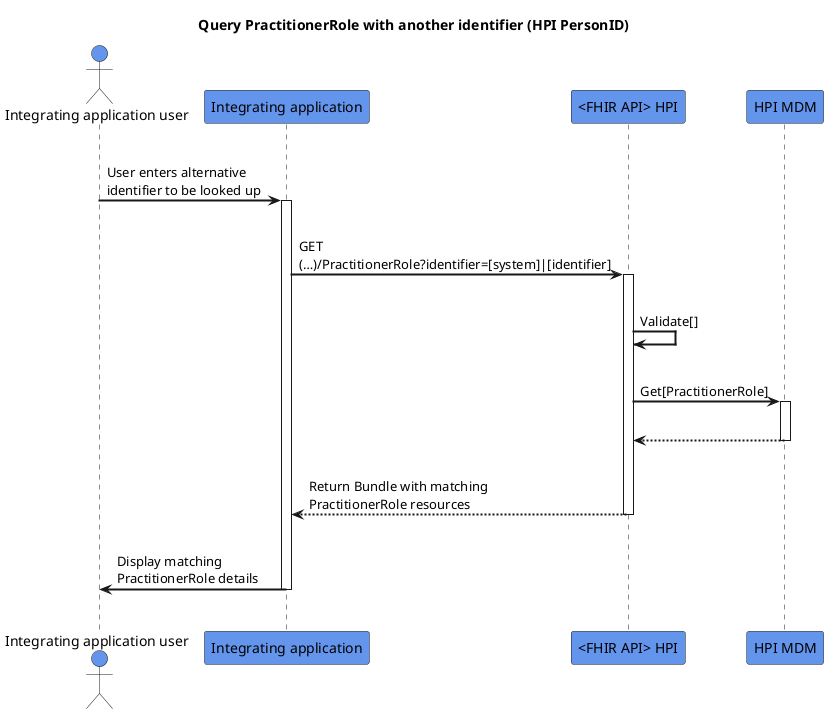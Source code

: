 @startuml
skinparam sequenceArrowThickness 2
skinparam roundcorner 5
skinparam maxmessagesize 180
skinparam sequenceParticipant bold
title Query PractitionerRole with another identifier (HPI PersonID)
actor "Integrating application user" as User #CornflowerBlue
participant "Integrating application" as A #CornflowerBlue
participant "<FHIR API> HPI" as B #CornflowerBlue
participant "HPI MDM" as C #CornflowerBlue
|||
User -> A: User enters alternative identifier to be looked up
activate A
|||
A -> B: GET (…)/PractitionerRole?identifier=[system]|[identifier]
activate B
|||
B -> B: Validate[]
|||
B -> C: Get[PractitionerRole]
activate C
|||

C -[dashed]-> B:  
deactivate C
|||
B -[dashed]-> A:Return Bundle with matching PractitionerRole resources
deactivate B
|||
A -> User: Display matching PractitionerRole details
deactivate A
|||
@enduml
